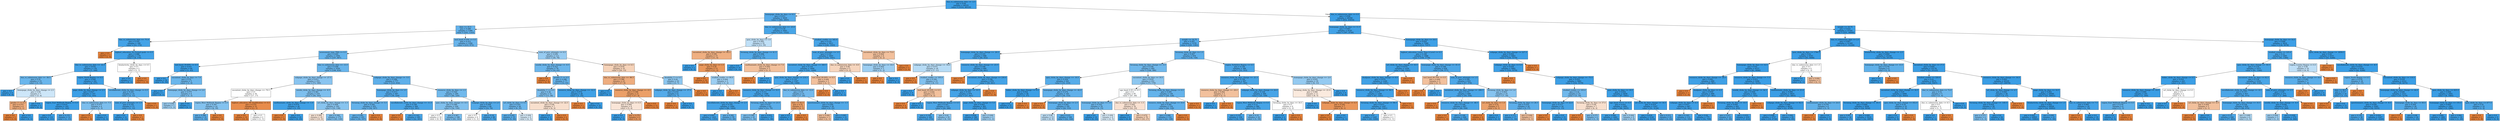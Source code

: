 digraph Tree {
node [shape=box, style="filled", color="black"] ;
0 [label="due_vs_submission_date <= -2.5\ngini = 0.04\nsamples = 49335\nvalue = [1016, 48319]", fillcolor="#399de5fa"] ;
1 [label="homepage_clicks_by_days <= 9.5\ngini = 0.211\nsamples = 3029\nvalue = [364, 2665]", fillcolor="#399de5dc"] ;
0 -> 1 [labeldistance=2.5, labelangle=45, headlabel="True"] ;
2 [label="date <= 35.5\ngini = 0.289\nsamples = 1386\nvalue = [243, 1143]", fillcolor="#399de5c9"] ;
1 -> 2 ;
3 [label="due_vs_submission_date <= -71.0\ngini = 0.105\nsamples = 180\nvalue = [10, 170]", fillcolor="#399de5f0"] ;
2 -> 3 ;
4 [label="gini = 0.0\nsamples = 2\nvalue = [2, 0]", fillcolor="#e58139ff"] ;
3 -> 4 ;
5 [label="highest_education_No Formal quals <= 0.5\ngini = 0.086\nsamples = 178\nvalue = [8, 170]", fillcolor="#399de5f3"] ;
3 -> 5 ;
6 [label="due_vs_submission_date <= -22.5\ngini = 0.076\nsamples = 176\nvalue = [7, 169]", fillcolor="#399de5f4"] ;
5 -> 6 ;
7 [label="due_vs_submission_date <= -36.5\ngini = 0.32\nsamples = 15\nvalue = [3, 12]", fillcolor="#399de5bf"] ;
6 -> 7 ;
8 [label="gini = 0.0\nsamples = 8\nvalue = [0, 8]", fillcolor="#399de5ff"] ;
7 -> 8 ;
9 [label="homepage_clicks_by_days_change <= 2.5\ngini = 0.49\nsamples = 7\nvalue = [3, 4]", fillcolor="#399de540"] ;
7 -> 9 ;
10 [label="gender_F <= 0.5\ngini = 0.375\nsamples = 4\nvalue = [3, 1]", fillcolor="#e58139aa"] ;
9 -> 10 ;
11 [label="gini = 0.0\nsamples = 3\nvalue = [3, 0]", fillcolor="#e58139ff"] ;
10 -> 11 ;
12 [label="gini = 0.0\nsamples = 1\nvalue = [0, 1]", fillcolor="#399de5ff"] ;
10 -> 12 ;
13 [label="gini = 0.0\nsamples = 3\nvalue = [0, 3]", fillcolor="#399de5ff"] ;
9 -> 13 ;
14 [label="region_North Region <= 0.5\ngini = 0.048\nsamples = 161\nvalue = [4, 157]", fillcolor="#399de5f9"] ;
6 -> 14 ;
15 [label="page_clicks_by_days_change <= 2.5\ngini = 0.027\nsamples = 147\nvalue = [2, 145]", fillcolor="#399de5fb"] ;
14 -> 15 ;
16 [label="region_East Midlands Region <= 0.5\ngini = 0.014\nsamples = 143\nvalue = [1, 142]", fillcolor="#399de5fd"] ;
15 -> 16 ;
17 [label="gini = 0.0\nsamples = 131\nvalue = [0, 131]", fillcolor="#399de5ff"] ;
16 -> 17 ;
18 [label="gini = 0.153\nsamples = 12\nvalue = [1, 11]", fillcolor="#399de5e8"] ;
16 -> 18 ;
19 [label="due_vs_submission_date <= -7.5\ngini = 0.375\nsamples = 4\nvalue = [1, 3]", fillcolor="#399de5aa"] ;
15 -> 19 ;
20 [label="gini = 0.0\nsamples = 1\nvalue = [1, 0]", fillcolor="#e58139ff"] ;
19 -> 20 ;
21 [label="gini = 0.0\nsamples = 3\nvalue = [0, 3]", fillcolor="#399de5ff"] ;
19 -> 21 ;
22 [label="oucollaborate_clicks_by_days_change <= 0.5\ngini = 0.245\nsamples = 14\nvalue = [2, 12]", fillcolor="#399de5d4"] ;
14 -> 22 ;
23 [label="num_of_prev_attempts <= 1.5\ngini = 0.142\nsamples = 13\nvalue = [1, 12]", fillcolor="#399de5ea"] ;
22 -> 23 ;
24 [label="gini = 0.0\nsamples = 12\nvalue = [0, 12]", fillcolor="#399de5ff"] ;
23 -> 24 ;
25 [label="gini = 0.0\nsamples = 1\nvalue = [1, 0]", fillcolor="#e58139ff"] ;
23 -> 25 ;
26 [label="gini = 0.0\nsamples = 1\nvalue = [1, 0]", fillcolor="#e58139ff"] ;
22 -> 26 ;
27 [label="htmlactivity_clicks_by_days <= 0.5\ngini = 0.5\nsamples = 2\nvalue = [1, 1]", fillcolor="#e5813900"] ;
5 -> 27 ;
28 [label="gini = 0.0\nsamples = 1\nvalue = [0, 1]", fillcolor="#399de5ff"] ;
27 -> 28 ;
29 [label="gini = 0.0\nsamples = 1\nvalue = [1, 0]", fillcolor="#e58139ff"] ;
27 -> 29 ;
30 [label="imd_band_0-10% <= 0.5\ngini = 0.312\nsamples = 1206\nvalue = [233, 973]", fillcolor="#399de5c2"] ;
2 -> 30 ;
31 [label="assessment_type_TMA <= 0.5\ngini = 0.295\nsamples = 1094\nvalue = [197, 897]", fillcolor="#399de5c7"] ;
30 -> 31 ;
32 [label="imd_band_50-60% <= 0.5\ngini = 0.031\nsamples = 64\nvalue = [1, 63]", fillcolor="#399de5fb"] ;
31 -> 32 ;
33 [label="gini = 0.0\nsamples = 59\nvalue = [0, 59]", fillcolor="#399de5ff"] ;
32 -> 33 ;
34 [label="oucontent_clicks_by_days <= 7.0\ngini = 0.32\nsamples = 5\nvalue = [1, 4]", fillcolor="#399de5bf"] ;
32 -> 34 ;
35 [label="gini = 0.0\nsamples = 1\nvalue = [0, 1]", fillcolor="#399de5ff"] ;
34 -> 35 ;
36 [label="homepage_clicks_by_days_change <= 2.0\ngini = 0.375\nsamples = 4\nvalue = [1, 3]", fillcolor="#399de5aa"] ;
34 -> 36 ;
37 [label="gini = 0.444\nsamples = 3\nvalue = [1, 2]", fillcolor="#399de57f"] ;
36 -> 37 ;
38 [label="gini = 0.0\nsamples = 1\nvalue = [0, 1]", fillcolor="#399de5ff"] ;
36 -> 38 ;
39 [label="due_vs_submission_date <= -13.5\ngini = 0.308\nsamples = 1030\nvalue = [196, 834]", fillcolor="#399de5c3"] ;
31 -> 39 ;
40 [label="subpage_clicks_by_days_change <= -27.5\ngini = 0.411\nsamples = 253\nvalue = [73, 180]", fillcolor="#399de598"] ;
39 -> 40 ;
41 [label="oucontent_clicks_by_days_change <= -79.5\ngini = 0.5\nsamples = 34\nvalue = [17, 17]", fillcolor="#e5813900"] ;
40 -> 41 ;
42 [label="region_West Midlands Region <= 0.5\ngini = 0.397\nsamples = 22\nvalue = [6, 16]", fillcolor="#399de59f"] ;
41 -> 42 ;
43 [label="gini = 0.266\nsamples = 19\nvalue = [3, 16]", fillcolor="#399de5cf"] ;
42 -> 43 ;
44 [label="gini = 0.0\nsamples = 3\nvalue = [3, 0]", fillcolor="#e58139ff"] ;
42 -> 44 ;
45 [label="highest_education_HE Qualification <= 0.5\ngini = 0.153\nsamples = 12\nvalue = [11, 1]", fillcolor="#e58139e8"] ;
41 -> 45 ;
46 [label="gini = 0.0\nsamples = 10\nvalue = [10, 0]", fillcolor="#e58139ff"] ;
45 -> 46 ;
47 [label="gini = 0.5\nsamples = 2\nvalue = [1, 1]", fillcolor="#e5813900"] ;
45 -> 47 ;
48 [label="ouwiki_clicks_by_days_change <= -0.5\ngini = 0.381\nsamples = 219\nvalue = [56, 163]", fillcolor="#399de5a7"] ;
40 -> 48 ;
49 [label="ouelluminate_clicks_by_days_change <= -1.0\ngini = 0.074\nsamples = 26\nvalue = [1, 25]", fillcolor="#399de5f5"] ;
48 -> 49 ;
50 [label="gini = 0.0\nsamples = 1\nvalue = [1, 0]", fillcolor="#e58139ff"] ;
49 -> 50 ;
51 [label="gini = 0.0\nsamples = 25\nvalue = [0, 25]", fillcolor="#399de5ff"] ;
49 -> 51 ;
52 [label="url_clicks_by_days_change <= -1.5\ngini = 0.408\nsamples = 193\nvalue = [55, 138]", fillcolor="#399de599"] ;
48 -> 52 ;
53 [label="gini = 0.494\nsamples = 18\nvalue = [10, 8]", fillcolor="#e5813933"] ;
52 -> 53 ;
54 [label="gini = 0.382\nsamples = 175\nvalue = [45, 130]", fillcolor="#399de5a7"] ;
52 -> 54 ;
55 [label="subpage_clicks_by_days_change <= -5.5\ngini = 0.266\nsamples = 777\nvalue = [123, 654]", fillcolor="#399de5cf"] ;
39 -> 55 ;
56 [label="homepage_clicks_by_days <= 3.5\ngini = 0.213\nsamples = 487\nvalue = [59, 428]", fillcolor="#399de5dc"] ;
55 -> 56 ;
57 [label="forumng_clicks_by_days_change <= 5.5\ngini = 0.292\nsamples = 203\nvalue = [36, 167]", fillcolor="#399de5c8"] ;
56 -> 57 ;
58 [label="gini = 0.281\nsamples = 201\nvalue = [34, 167]", fillcolor="#399de5cb"] ;
57 -> 58 ;
59 [label="gini = 0.0\nsamples = 2\nvalue = [2, 0]", fillcolor="#e58139ff"] ;
57 -> 59 ;
60 [label="oucollaborate_clicks_by_days_change <= -11.5\ngini = 0.149\nsamples = 284\nvalue = [23, 261]", fillcolor="#399de5e9"] ;
56 -> 60 ;
61 [label="gini = 0.0\nsamples = 1\nvalue = [1, 0]", fillcolor="#e58139ff"] ;
60 -> 61 ;
62 [label="gini = 0.143\nsamples = 283\nvalue = [22, 261]", fillcolor="#399de5ea"] ;
60 -> 62 ;
63 [label="resource_clicks_by_days <= 1.5\ngini = 0.344\nsamples = 290\nvalue = [64, 226]", fillcolor="#399de5b7"] ;
55 -> 63 ;
64 [label="quiz_clicks_by_days_change <= -0.5\ngini = 0.389\nsamples = 204\nvalue = [54, 150]", fillcolor="#399de5a3"] ;
63 -> 64 ;
65 [label="gini = 0.5\nsamples = 18\nvalue = [9, 9]", fillcolor="#e5813900"] ;
64 -> 65 ;
66 [label="gini = 0.367\nsamples = 186\nvalue = [45, 141]", fillcolor="#399de5ae"] ;
64 -> 66 ;
67 [label="subpage_clicks_by_days <= 2.5\ngini = 0.206\nsamples = 86\nvalue = [10, 76]", fillcolor="#399de5dd"] ;
63 -> 67 ;
68 [label="gini = 0.5\nsamples = 6\nvalue = [3, 3]", fillcolor="#e5813900"] ;
67 -> 68 ;
69 [label="gini = 0.16\nsamples = 80\nvalue = [7, 73]", fillcolor="#399de5e7"] ;
67 -> 69 ;
70 [label="num_of_prev_attempts <= 0.5\ngini = 0.436\nsamples = 112\nvalue = [36, 76]", fillcolor="#399de586"] ;
30 -> 70 ;
71 [label="ouwiki_clicks_by_days_change <= -6.5\ngini = 0.323\nsamples = 79\nvalue = [16, 63]", fillcolor="#399de5be"] ;
70 -> 71 ;
72 [label="gini = 0.0\nsamples = 2\nvalue = [2, 0]", fillcolor="#e58139ff"] ;
71 -> 72 ;
73 [label="gender_F <= 0.5\ngini = 0.298\nsamples = 77\nvalue = [14, 63]", fillcolor="#399de5c6"] ;
71 -> 73 ;
74 [label="disability_Y <= 0.5\ngini = 0.38\nsamples = 51\nvalue = [13, 38]", fillcolor="#399de5a8"] ;
73 -> 74 ;
75 [label="url_clicks_by_days <= 0.5\ngini = 0.325\nsamples = 44\nvalue = [9, 35]", fillcolor="#399de5bd"] ;
74 -> 75 ;
76 [label="gini = 0.245\nsamples = 35\nvalue = [5, 30]", fillcolor="#399de5d4"] ;
75 -> 76 ;
77 [label="gini = 0.494\nsamples = 9\nvalue = [4, 5]", fillcolor="#399de533"] ;
75 -> 77 ;
78 [label="oucontent_clicks_by_days_change <= -22.5\ngini = 0.49\nsamples = 7\nvalue = [4, 3]", fillcolor="#e5813940"] ;
74 -> 78 ;
79 [label="gini = 0.0\nsamples = 3\nvalue = [0, 3]", fillcolor="#399de5ff"] ;
78 -> 79 ;
80 [label="gini = 0.0\nsamples = 4\nvalue = [4, 0]", fillcolor="#e58139ff"] ;
78 -> 80 ;
81 [label="resource_clicks_by_days_change <= -12.5\ngini = 0.074\nsamples = 26\nvalue = [1, 25]", fillcolor="#399de5f5"] ;
73 -> 81 ;
82 [label="gini = 0.0\nsamples = 1\nvalue = [1, 0]", fillcolor="#e58139ff"] ;
81 -> 82 ;
83 [label="gini = 0.0\nsamples = 25\nvalue = [0, 25]", fillcolor="#399de5ff"] ;
81 -> 83 ;
84 [label="homepage_clicks_by_days <= 6.5\ngini = 0.478\nsamples = 33\nvalue = [20, 13]", fillcolor="#e5813959"] ;
70 -> 84 ;
85 [label="due_vs_submission_date <= -86.5\ngini = 0.386\nsamples = 23\nvalue = [17, 6]", fillcolor="#e58139a5"] ;
84 -> 85 ;
86 [label="gini = 0.0\nsamples = 2\nvalue = [0, 2]", fillcolor="#399de5ff"] ;
85 -> 86 ;
87 [label="resource_clicks_by_days_change <= -0.5\ngini = 0.308\nsamples = 21\nvalue = [17, 4]", fillcolor="#e58139c3"] ;
85 -> 87 ;
88 [label="homepage_clicks_by_days <= 0.5\ngini = 0.494\nsamples = 9\nvalue = [5, 4]", fillcolor="#e5813933"] ;
87 -> 88 ;
89 [label="gini = 0.0\nsamples = 3\nvalue = [0, 3]", fillcolor="#399de5ff"] ;
88 -> 89 ;
90 [label="gini = 0.278\nsamples = 6\nvalue = [5, 1]", fillcolor="#e58139cc"] ;
88 -> 90 ;
91 [label="gini = 0.0\nsamples = 12\nvalue = [12, 0]", fillcolor="#e58139ff"] ;
87 -> 91 ;
92 [label="disability_Y <= 0.5\ngini = 0.42\nsamples = 10\nvalue = [3, 7]", fillcolor="#399de592"] ;
84 -> 92 ;
93 [label="subpage_clicks_by_days_change <= -37.0\ngini = 0.219\nsamples = 8\nvalue = [1, 7]", fillcolor="#399de5db"] ;
92 -> 93 ;
94 [label="gini = 0.0\nsamples = 1\nvalue = [1, 0]", fillcolor="#e58139ff"] ;
93 -> 94 ;
95 [label="gini = 0.0\nsamples = 7\nvalue = [0, 7]", fillcolor="#399de5ff"] ;
93 -> 95 ;
96 [label="gini = 0.0\nsamples = 2\nvalue = [2, 0]", fillcolor="#e58139ff"] ;
92 -> 96 ;
97 [label="due_vs_submission_date <= -23.0\ngini = 0.136\nsamples = 1643\nvalue = [121, 1522]", fillcolor="#399de5eb"] ;
1 -> 97 ;
98 [label="quiz_clicks_by_days <= 1.0\ngini = 0.482\nsamples = 32\nvalue = [13, 19]", fillcolor="#399de551"] ;
97 -> 98 ;
99 [label="oucontent_clicks_by_days_change <= -62.5\ngini = 0.391\nsamples = 15\nvalue = [11, 4]", fillcolor="#e58139a2"] ;
98 -> 99 ;
100 [label="gini = 0.0\nsamples = 2\nvalue = [0, 2]", fillcolor="#399de5ff"] ;
99 -> 100 ;
101 [label="page_clicks_by_days <= 1.5\ngini = 0.26\nsamples = 13\nvalue = [11, 2]", fillcolor="#e58139d1"] ;
99 -> 101 ;
102 [label="gini = 0.0\nsamples = 10\nvalue = [10, 0]", fillcolor="#e58139ff"] ;
101 -> 102 ;
103 [label="studied_credits <= 90.0\ngini = 0.444\nsamples = 3\nvalue = [1, 2]", fillcolor="#399de57f"] ;
101 -> 103 ;
104 [label="gini = 0.0\nsamples = 2\nvalue = [0, 2]", fillcolor="#399de5ff"] ;
103 -> 104 ;
105 [label="gini = 0.0\nsamples = 1\nvalue = [1, 0]", fillcolor="#e58139ff"] ;
103 -> 105 ;
106 [label="forumng_clicks_by_days_change <= 41.5\ngini = 0.208\nsamples = 17\nvalue = [2, 15]", fillcolor="#399de5dd"] ;
98 -> 106 ;
107 [label="gini = 0.0\nsamples = 14\nvalue = [0, 14]", fillcolor="#399de5ff"] ;
106 -> 107 ;
108 [label="ouelluminate_clicks_by_days_change <= 7.0\ngini = 0.444\nsamples = 3\nvalue = [2, 1]", fillcolor="#e581397f"] ;
106 -> 108 ;
109 [label="gini = 0.0\nsamples = 2\nvalue = [2, 0]", fillcolor="#e58139ff"] ;
108 -> 109 ;
110 [label="gini = 0.0\nsamples = 1\nvalue = [0, 1]", fillcolor="#399de5ff"] ;
108 -> 110 ;
111 [label="studied_credits <= 345.0\ngini = 0.125\nsamples = 1611\nvalue = [108, 1503]", fillcolor="#399de5ed"] ;
97 -> 111 ;
112 [label="num_of_prev_attempts <= 3.5\ngini = 0.121\nsamples = 1605\nvalue = [104, 1501]", fillcolor="#399de5ed"] ;
111 -> 112 ;
113 [label="oucontent_clicks_by_days_change <= 349.5\ngini = 0.118\nsamples = 1600\nvalue = [101, 1499]", fillcolor="#399de5ee"] ;
112 -> 113 ;
114 [label="quiz_clicks_by_days_change <= 214.5\ngini = 0.116\nsamples = 1597\nvalue = [99, 1498]", fillcolor="#399de5ee"] ;
113 -> 114 ;
115 [label="resource_clicks_by_days_change <= 10.5\ngini = 0.111\nsamples = 1566\nvalue = [92, 1474]", fillcolor="#399de5ef"] ;
114 -> 115 ;
116 [label="oucollaborate_clicks_by_days_change <= 2.5\ngini = 0.102\nsamples = 1484\nvalue = [80, 1404]", fillcolor="#399de5f0"] ;
115 -> 116 ;
117 [label="gini = 0.093\nsamples = 1425\nvalue = [70, 1355]", fillcolor="#399de5f2"] ;
116 -> 117 ;
118 [label="gini = 0.282\nsamples = 59\nvalue = [10, 49]", fillcolor="#399de5cb"] ;
116 -> 118 ;
119 [label="forumng_clicks_by_days <= 23.5\ngini = 0.25\nsamples = 82\nvalue = [12, 70]", fillcolor="#399de5d3"] ;
115 -> 119 ;
120 [label="gini = 0.369\nsamples = 45\nvalue = [11, 34]", fillcolor="#399de5ac"] ;
119 -> 120 ;
121 [label="gini = 0.053\nsamples = 37\nvalue = [1, 36]", fillcolor="#399de5f8"] ;
119 -> 121 ;
122 [label="due_vs_submission_date <= -12.0\ngini = 0.35\nsamples = 31\nvalue = [7, 24]", fillcolor="#399de5b5"] ;
114 -> 122 ;
123 [label="date <= 92.5\ngini = 0.32\nsamples = 5\nvalue = [4, 1]", fillcolor="#e58139bf"] ;
122 -> 123 ;
124 [label="gini = 0.0\nsamples = 1\nvalue = [0, 1]", fillcolor="#399de5ff"] ;
123 -> 124 ;
125 [label="gini = 0.0\nsamples = 4\nvalue = [4, 0]", fillcolor="#e58139ff"] ;
123 -> 125 ;
126 [label="questionnaire_clicks_by_days_change <= -1.5\ngini = 0.204\nsamples = 26\nvalue = [3, 23]", fillcolor="#399de5de"] ;
122 -> 126 ;
127 [label="gini = 0.444\nsamples = 3\nvalue = [2, 1]", fillcolor="#e581397f"] ;
126 -> 127 ;
128 [label="gini = 0.083\nsamples = 23\nvalue = [1, 22]", fillcolor="#399de5f3"] ;
126 -> 128 ;
129 [label="imd_band_80-90% <= 0.5\ngini = 0.444\nsamples = 3\nvalue = [2, 1]", fillcolor="#e581397f"] ;
113 -> 129 ;
130 [label="gini = 0.0\nsamples = 2\nvalue = [2, 0]", fillcolor="#e58139ff"] ;
129 -> 130 ;
131 [label="gini = 0.0\nsamples = 1\nvalue = [0, 1]", fillcolor="#399de5ff"] ;
129 -> 131 ;
132 [label="due_vs_submission_date <= -6.0\ngini = 0.48\nsamples = 5\nvalue = [3, 2]", fillcolor="#e5813955"] ;
112 -> 132 ;
133 [label="gini = 0.0\nsamples = 2\nvalue = [0, 2]", fillcolor="#399de5ff"] ;
132 -> 133 ;
134 [label="gini = 0.0\nsamples = 3\nvalue = [3, 0]", fillcolor="#e58139ff"] ;
132 -> 134 ;
135 [label="oucontent_clicks_by_days <= 73.0\ngini = 0.444\nsamples = 6\nvalue = [4, 2]", fillcolor="#e581397f"] ;
111 -> 135 ;
136 [label="homepage_clicks_by_days <= 18.0\ngini = 0.444\nsamples = 3\nvalue = [1, 2]", fillcolor="#399de57f"] ;
135 -> 136 ;
137 [label="gini = 0.0\nsamples = 1\nvalue = [1, 0]", fillcolor="#e58139ff"] ;
136 -> 137 ;
138 [label="gini = 0.0\nsamples = 2\nvalue = [0, 2]", fillcolor="#399de5ff"] ;
136 -> 138 ;
139 [label="gini = 0.0\nsamples = 3\nvalue = [3, 0]", fillcolor="#e58139ff"] ;
135 -> 139 ;
140 [label="due_vs_submission_date <= 0.5\ngini = 0.028\nsamples = 46306\nvalue = [652, 45654]", fillcolor="#399de5fb"] ;
0 -> 140 [labeldistance=2.5, labelangle=-45, headlabel="False"] ;
141 [label="homepage_clicks_by_days <= 11.5\ngini = 0.083\nsamples = 9145\nvalue = [397, 8748]", fillcolor="#399de5f3"] ;
140 -> 141 ;
142 [label="weight <= 18.75\ngini = 0.207\nsamples = 1576\nvalue = [185, 1391]", fillcolor="#399de5dd"] ;
141 -> 142 ;
143 [label="homepage_clicks_by_days_change <= -29.5\ngini = 0.123\nsamples = 698\nvalue = [46, 652]", fillcolor="#399de5ed"] ;
142 -> 143 ;
144 [label="subpage_clicks_by_days_change <= -54.0\ngini = 0.475\nsamples = 18\nvalue = [7, 11]", fillcolor="#399de55d"] ;
143 -> 144 ;
145 [label="gini = 0.0\nsamples = 3\nvalue = [3, 0]", fillcolor="#e58139ff"] ;
144 -> 145 ;
146 [label="studied_credits <= 105.0\ngini = 0.391\nsamples = 15\nvalue = [4, 11]", fillcolor="#399de5a2"] ;
144 -> 146 ;
147 [label="gini = 0.0\nsamples = 9\nvalue = [0, 9]", fillcolor="#399de5ff"] ;
146 -> 147 ;
148 [label="imd_band_40-50% <= 0.5\ngini = 0.444\nsamples = 6\nvalue = [4, 2]", fillcolor="#e581397f"] ;
146 -> 148 ;
149 [label="gini = 0.0\nsamples = 4\nvalue = [4, 0]", fillcolor="#e58139ff"] ;
148 -> 149 ;
150 [label="gini = 0.0\nsamples = 2\nvalue = [0, 2]", fillcolor="#399de5ff"] ;
148 -> 150 ;
151 [label="resource_clicks_by_days_change <= -23.5\ngini = 0.108\nsamples = 680\nvalue = [39, 641]", fillcolor="#399de5ef"] ;
143 -> 151 ;
152 [label="gini = 0.0\nsamples = 1\nvalue = [1, 0]", fillcolor="#e58139ff"] ;
151 -> 152 ;
153 [label="oucontent_clicks_by_days_change <= 230.0\ngini = 0.106\nsamples = 679\nvalue = [38, 641]", fillcolor="#399de5f0"] ;
151 -> 153 ;
154 [label="subpage_clicks_by_days <= 10.5\ngini = 0.103\nsamples = 678\nvalue = [37, 641]", fillcolor="#399de5f0"] ;
153 -> 154 ;
155 [label="region_West Midlands Region <= 0.5\ngini = 0.167\nsamples = 315\nvalue = [29, 286]", fillcolor="#399de5e5"] ;
154 -> 155 ;
156 [label="gini = 0.144\nsamples = 295\nvalue = [23, 272]", fillcolor="#399de5e9"] ;
155 -> 156 ;
157 [label="gini = 0.42\nsamples = 20\nvalue = [6, 14]", fillcolor="#399de592"] ;
155 -> 157 ;
158 [label="page_clicks_by_days_change <= 5.5\ngini = 0.043\nsamples = 363\nvalue = [8, 355]", fillcolor="#399de5f9"] ;
154 -> 158 ;
159 [label="gini = 0.038\nsamples = 360\nvalue = [7, 353]", fillcolor="#399de5fa"] ;
158 -> 159 ;
160 [label="gini = 0.444\nsamples = 3\nvalue = [1, 2]", fillcolor="#399de57f"] ;
158 -> 160 ;
161 [label="gini = 0.0\nsamples = 1\nvalue = [1, 0]", fillcolor="#e58139ff"] ;
153 -> 161 ;
162 [label="forumng_clicks_by_days <= 1.5\ngini = 0.267\nsamples = 878\nvalue = [139, 739]", fillcolor="#399de5cf"] ;
142 -> 162 ;
163 [label="forumng_clicks_by_days_change <= -5.5\ngini = 0.338\nsamples = 492\nvalue = [106, 386]", fillcolor="#399de5b9"] ;
162 -> 163 ;
164 [label="quiz_clicks_by_days_change <= -10.5\ngini = 0.224\nsamples = 241\nvalue = [31, 210]", fillcolor="#399de5d9"] ;
163 -> 164 ;
165 [label="folder_clicks_by_days_change <= 0.5\ngini = 0.034\nsamples = 58\nvalue = [1, 57]", fillcolor="#399de5fb"] ;
164 -> 165 ;
166 [label="gini = 0.0\nsamples = 57\nvalue = [0, 57]", fillcolor="#399de5ff"] ;
165 -> 166 ;
167 [label="gini = 0.0\nsamples = 1\nvalue = [1, 0]", fillcolor="#e58139ff"] ;
165 -> 167 ;
168 [label="homepage_clicks_by_days_change <= -42.0\ngini = 0.274\nsamples = 183\nvalue = [30, 153]", fillcolor="#399de5cd"] ;
164 -> 168 ;
169 [label="gini = 0.0\nsamples = 2\nvalue = [2, 0]", fillcolor="#e58139ff"] ;
168 -> 169 ;
170 [label="homepage_clicks_by_days <= 2.5\ngini = 0.262\nsamples = 181\nvalue = [28, 153]", fillcolor="#399de5d0"] ;
168 -> 170 ;
171 [label="gini = 0.48\nsamples = 15\nvalue = [6, 9]", fillcolor="#399de555"] ;
170 -> 171 ;
172 [label="gini = 0.23\nsamples = 166\nvalue = [22, 144]", fillcolor="#399de5d8"] ;
170 -> 172 ;
173 [label="oucontent_clicks_by_days <= 19.5\ngini = 0.419\nsamples = 251\nvalue = [75, 176]", fillcolor="#399de592"] ;
163 -> 173 ;
174 [label="age_band_0-35 <= 0.5\ngini = 0.5\nsamples = 95\nvalue = [47, 48]", fillcolor="#399de505"] ;
173 -> 174 ;
175 [label="homepage_clicks_by_days <= 5.5\ngini = 0.332\nsamples = 19\nvalue = [4, 15]", fillcolor="#399de5bb"] ;
174 -> 175 ;
176 [label="gini = 0.0\nsamples = 10\nvalue = [0, 10]", fillcolor="#399de5ff"] ;
175 -> 176 ;
177 [label="gini = 0.494\nsamples = 9\nvalue = [4, 5]", fillcolor="#399de533"] ;
175 -> 177 ;
178 [label="due_vs_submission_date <= -1.5\ngini = 0.491\nsamples = 76\nvalue = [43, 33]", fillcolor="#e581393b"] ;
174 -> 178 ;
179 [label="gini = 0.0\nsamples = 6\nvalue = [0, 6]", fillcolor="#399de5ff"] ;
178 -> 179 ;
180 [label="gini = 0.474\nsamples = 70\nvalue = [43, 27]", fillcolor="#e581395f"] ;
178 -> 180 ;
181 [label="forumng_clicks_by_days_change <= 0.5\ngini = 0.295\nsamples = 156\nvalue = [28, 128]", fillcolor="#399de5c7"] ;
173 -> 181 ;
182 [label="resource_clicks_by_days_change <= 10.0\ngini = 0.281\nsamples = 154\nvalue = [26, 128]", fillcolor="#399de5cb"] ;
181 -> 182 ;
183 [label="gini = 0.266\nsamples = 152\nvalue = [24, 128]", fillcolor="#399de5cf"] ;
182 -> 183 ;
184 [label="gini = 0.0\nsamples = 2\nvalue = [2, 0]", fillcolor="#e58139ff"] ;
182 -> 184 ;
185 [label="gini = 0.0\nsamples = 2\nvalue = [2, 0]", fillcolor="#e58139ff"] ;
181 -> 185 ;
186 [label="region_Yorkshire Region <= 0.5\ngini = 0.156\nsamples = 386\nvalue = [33, 353]", fillcolor="#399de5e7"] ;
162 -> 186 ;
187 [label="resource_clicks_by_days_change <= -21.5\ngini = 0.136\nsamples = 367\nvalue = [27, 340]", fillcolor="#399de5eb"] ;
186 -> 187 ;
188 [label="resource_clicks_by_days_change <= -28.0\ngini = 0.444\nsamples = 3\nvalue = [2, 1]", fillcolor="#e581397f"] ;
187 -> 188 ;
189 [label="gini = 0.0\nsamples = 1\nvalue = [0, 1]", fillcolor="#399de5ff"] ;
188 -> 189 ;
190 [label="gini = 0.0\nsamples = 2\nvalue = [2, 0]", fillcolor="#e58139ff"] ;
188 -> 190 ;
191 [label="subpage_clicks_by_days_change <= 24.0\ngini = 0.128\nsamples = 364\nvalue = [25, 339]", fillcolor="#399de5ec"] ;
187 -> 191 ;
192 [label="region_West Midlands Region <= 0.5\ngini = 0.12\nsamples = 360\nvalue = [23, 337]", fillcolor="#399de5ee"] ;
191 -> 192 ;
193 [label="gini = 0.101\nsamples = 336\nvalue = [18, 318]", fillcolor="#399de5f1"] ;
192 -> 193 ;
194 [label="gini = 0.33\nsamples = 24\nvalue = [5, 19]", fillcolor="#399de5bc"] ;
192 -> 194 ;
195 [label="forumng_clicks_by_days <= 18.5\ngini = 0.5\nsamples = 4\nvalue = [2, 2]", fillcolor="#e5813900"] ;
191 -> 195 ;
196 [label="gini = 0.0\nsamples = 2\nvalue = [0, 2]", fillcolor="#399de5ff"] ;
195 -> 196 ;
197 [label="gini = 0.0\nsamples = 2\nvalue = [2, 0]", fillcolor="#e58139ff"] ;
195 -> 197 ;
198 [label="homepage_clicks_by_days_change <= -2.0\ngini = 0.432\nsamples = 19\nvalue = [6, 13]", fillcolor="#399de589"] ;
186 -> 198 ;
199 [label="forumng_clicks_by_days_change <= -21.0\ngini = 0.496\nsamples = 11\nvalue = [6, 5]", fillcolor="#e581392a"] ;
198 -> 199 ;
200 [label="gini = 0.0\nsamples = 4\nvalue = [0, 4]", fillcolor="#399de5ff"] ;
199 -> 200 ;
201 [label="subpage_clicks_by_days_change <= 4.5\ngini = 0.245\nsamples = 7\nvalue = [6, 1]", fillcolor="#e58139d4"] ;
199 -> 201 ;
202 [label="gini = 0.0\nsamples = 6\nvalue = [6, 0]", fillcolor="#e58139ff"] ;
201 -> 202 ;
203 [label="gini = 0.0\nsamples = 1\nvalue = [0, 1]", fillcolor="#399de5ff"] ;
201 -> 203 ;
204 [label="gini = 0.0\nsamples = 8\nvalue = [0, 8]", fillcolor="#399de5ff"] ;
198 -> 204 ;
205 [label="homepage_clicks_by_days <= 19.5\ngini = 0.054\nsamples = 7569\nvalue = [212, 7357]", fillcolor="#399de5f8"] ;
141 -> 205 ;
206 [label="highest_education_Lower Than A Level <= 0.5\ngini = 0.108\nsamples = 1886\nvalue = [108, 1778]", fillcolor="#399de5f0"] ;
205 -> 206 ;
207 [label="url_clicks_by_days_change <= 16.5\ngini = 0.075\nsamples = 1250\nvalue = [49, 1201]", fillcolor="#399de5f5"] ;
206 -> 207 ;
208 [label="dualpane_clicks_by_days_change <= 6.0\ngini = 0.074\nsamples = 1249\nvalue = [48, 1201]", fillcolor="#399de5f5"] ;
207 -> 208 ;
209 [label="resource_clicks_by_days_change <= 36.5\ngini = 0.072\nsamples = 1248\nvalue = [47, 1201]", fillcolor="#399de5f5"] ;
208 -> 209 ;
210 [label="forumng_clicks_by_days_change <= 96.5\ngini = 0.071\nsamples = 1247\nvalue = [46, 1201]", fillcolor="#399de5f5"] ;
209 -> 210 ;
211 [label="gini = 0.07\nsamples = 1245\nvalue = [45, 1200]", fillcolor="#399de5f5"] ;
210 -> 211 ;
212 [label="gini = 0.5\nsamples = 2\nvalue = [1, 1]", fillcolor="#e5813900"] ;
210 -> 212 ;
213 [label="gini = 0.0\nsamples = 1\nvalue = [1, 0]", fillcolor="#e58139ff"] ;
209 -> 213 ;
214 [label="gini = 0.0\nsamples = 1\nvalue = [1, 0]", fillcolor="#e58139ff"] ;
208 -> 214 ;
215 [label="gini = 0.0\nsamples = 1\nvalue = [1, 0]", fillcolor="#e58139ff"] ;
207 -> 215 ;
216 [label="homepage_clicks_by_days_change <= -61.0\ngini = 0.168\nsamples = 636\nvalue = [59, 577]", fillcolor="#399de5e5"] ;
206 -> 216 ;
217 [label="imd_band_60-70% <= 0.5\ngini = 0.444\nsamples = 3\nvalue = [2, 1]", fillcolor="#e581397f"] ;
216 -> 217 ;
218 [label="gini = 0.0\nsamples = 2\nvalue = [2, 0]", fillcolor="#e58139ff"] ;
217 -> 218 ;
219 [label="gini = 0.0\nsamples = 1\nvalue = [0, 1]", fillcolor="#399de5ff"] ;
217 -> 219 ;
220 [label="num_of_prev_attempts <= 1.5\ngini = 0.164\nsamples = 633\nvalue = [57, 576]", fillcolor="#399de5e6"] ;
216 -> 220 ;
221 [label="oucontent_clicks_by_days_change <= -290.5\ngini = 0.151\nsamples = 608\nvalue = [50, 558]", fillcolor="#399de5e8"] ;
220 -> 221 ;
222 [label="gini = 0.0\nsamples = 1\nvalue = [1, 0]", fillcolor="#e58139ff"] ;
221 -> 222 ;
223 [label="resource_clicks_by_days_change <= -48.5\ngini = 0.148\nsamples = 607\nvalue = [49, 558]", fillcolor="#399de5e9"] ;
221 -> 223 ;
224 [label="gini = 0.0\nsamples = 1\nvalue = [1, 0]", fillcolor="#e58139ff"] ;
223 -> 224 ;
225 [label="gini = 0.146\nsamples = 606\nvalue = [48, 558]", fillcolor="#399de5e9"] ;
223 -> 225 ;
226 [label="forumng_clicks_by_days <= 1.0\ngini = 0.403\nsamples = 25\nvalue = [7, 18]", fillcolor="#399de59c"] ;
220 -> 226 ;
227 [label="url_clicks_by_days <= 1.0\ngini = 0.32\nsamples = 5\nvalue = [4, 1]", fillcolor="#e58139bf"] ;
226 -> 227 ;
228 [label="gini = 0.0\nsamples = 4\nvalue = [4, 0]", fillcolor="#e58139ff"] ;
227 -> 228 ;
229 [label="gini = 0.0\nsamples = 1\nvalue = [0, 1]", fillcolor="#399de5ff"] ;
227 -> 229 ;
230 [label="forumng_clicks_by_days <= 26.5\ngini = 0.255\nsamples = 20\nvalue = [3, 17]", fillcolor="#399de5d2"] ;
226 -> 230 ;
231 [label="gini = 0.111\nsamples = 17\nvalue = [1, 16]", fillcolor="#399de5ef"] ;
230 -> 231 ;
232 [label="gini = 0.444\nsamples = 3\nvalue = [2, 1]", fillcolor="#e581397f"] ;
230 -> 232 ;
233 [label="subpage_clicks_by_days_change <= 227.5\ngini = 0.036\nsamples = 5683\nvalue = [104, 5579]", fillcolor="#399de5fa"] ;
205 -> 233 ;
234 [label="subpage_clicks_by_days <= 0.5\ngini = 0.036\nsamples = 5682\nvalue = [103, 5579]", fillcolor="#399de5fa"] ;
233 -> 234 ;
235 [label="gini = 0.0\nsamples = 1\nvalue = [1, 0]", fillcolor="#e58139ff"] ;
234 -> 235 ;
236 [label="subpage_clicks_by_days_change <= -75.5\ngini = 0.035\nsamples = 5681\nvalue = [102, 5579]", fillcolor="#399de5fa"] ;
234 -> 236 ;
237 [label="studied_credits <= 105.0\ngini = 0.34\nsamples = 23\nvalue = [5, 18]", fillcolor="#399de5b8"] ;
236 -> 237 ;
238 [label="homepage_clicks_by_days <= 22.0\ngini = 0.117\nsamples = 16\nvalue = [1, 15]", fillcolor="#399de5ee"] ;
237 -> 238 ;
239 [label="gini = 0.0\nsamples = 1\nvalue = [1, 0]", fillcolor="#e58139ff"] ;
238 -> 239 ;
240 [label="gini = 0.0\nsamples = 15\nvalue = [0, 15]", fillcolor="#399de5ff"] ;
238 -> 240 ;
241 [label="forumng_clicks_by_days <= 37.0\ngini = 0.49\nsamples = 7\nvalue = [4, 3]", fillcolor="#e5813940"] ;
237 -> 241 ;
242 [label="gini = 0.0\nsamples = 3\nvalue = [3, 0]", fillcolor="#e58139ff"] ;
241 -> 242 ;
243 [label="gini = 0.375\nsamples = 4\nvalue = [1, 3]", fillcolor="#399de5aa"] ;
241 -> 243 ;
244 [label="quiz_clicks_by_days <= 19.5\ngini = 0.034\nsamples = 5658\nvalue = [97, 5561]", fillcolor="#399de5fb"] ;
236 -> 244 ;
245 [label="age_band_55<= <= 0.5\ngini = 0.052\nsamples = 2491\nvalue = [66, 2425]", fillcolor="#399de5f8"] ;
244 -> 245 ;
246 [label="gini = 0.049\nsamples = 2482\nvalue = [63, 2419]", fillcolor="#399de5f8"] ;
245 -> 246 ;
247 [label="gini = 0.444\nsamples = 9\nvalue = [3, 6]", fillcolor="#399de57f"] ;
245 -> 247 ;
248 [label="url_clicks_by_days_change <= 16.5\ngini = 0.019\nsamples = 3167\nvalue = [31, 3136]", fillcolor="#399de5fc"] ;
244 -> 248 ;
249 [label="gini = 0.018\nsamples = 3142\nvalue = [28, 3114]", fillcolor="#399de5fd"] ;
248 -> 249 ;
250 [label="gini = 0.211\nsamples = 25\nvalue = [3, 22]", fillcolor="#399de5dc"] ;
248 -> 250 ;
251 [label="gini = 0.0\nsamples = 1\nvalue = [1, 0]", fillcolor="#e58139ff"] ;
233 -> 251 ;
252 [label="weight <= 18.75\ngini = 0.014\nsamples = 37161\nvalue = [255, 36906]", fillcolor="#399de5fd"] ;
140 -> 252 ;
253 [label="due_vs_submission_date <= 2.5\ngini = 0.007\nsamples = 31345\nvalue = [117, 31228]", fillcolor="#399de5fe"] ;
252 -> 253 ;
254 [label="quiz_clicks_by_days <= 1784.5\ngini = 0.02\nsamples = 6161\nvalue = [63, 6098]", fillcolor="#399de5fc"] ;
253 -> 254 ;
255 [label="homepage_clicks_by_days <= 14.5\ngini = 0.02\nsamples = 6157\nvalue = [61, 6096]", fillcolor="#399de5fc"] ;
254 -> 255 ;
256 [label="resource_clicks_by_days_change <= -24.5\ngini = 0.061\nsamples = 889\nvalue = [28, 861]", fillcolor="#399de5f7"] ;
255 -> 256 ;
257 [label="gini = 0.0\nsamples = 1\nvalue = [1, 0]", fillcolor="#e58139ff"] ;
256 -> 257 ;
258 [label="dualpane_clicks_by_days <= 4.5\ngini = 0.059\nsamples = 888\nvalue = [27, 861]", fillcolor="#399de5f7"] ;
256 -> 258 ;
259 [label="subpage_clicks_by_days <= 4.5\ngini = 0.057\nsamples = 887\nvalue = [26, 861]", fillcolor="#399de5f7"] ;
258 -> 259 ;
260 [label="gini = 0.163\nsamples = 112\nvalue = [10, 102]", fillcolor="#399de5e6"] ;
259 -> 260 ;
261 [label="gini = 0.04\nsamples = 775\nvalue = [16, 759]", fillcolor="#399de5fa"] ;
259 -> 261 ;
262 [label="gini = 0.0\nsamples = 1\nvalue = [1, 0]", fillcolor="#e58139ff"] ;
258 -> 262 ;
263 [label="resource_clicks_by_days_change <= -7.5\ngini = 0.012\nsamples = 5268\nvalue = [33, 5235]", fillcolor="#399de5fd"] ;
255 -> 263 ;
264 [label="ouwiki_clicks_by_days_change <= 34.5\ngini = 0.048\nsamples = 443\nvalue = [11, 432]", fillcolor="#399de5f9"] ;
263 -> 264 ;
265 [label="forumng_clicks_by_days <= 10.5\ngini = 0.044\nsamples = 442\nvalue = [10, 432]", fillcolor="#399de5f9"] ;
264 -> 265 ;
266 [label="gini = 0.227\nsamples = 23\nvalue = [3, 20]", fillcolor="#399de5d9"] ;
265 -> 266 ;
267 [label="gini = 0.033\nsamples = 419\nvalue = [7, 412]", fillcolor="#399de5fb"] ;
265 -> 267 ;
268 [label="gini = 0.0\nsamples = 1\nvalue = [1, 0]", fillcolor="#e58139ff"] ;
264 -> 268 ;
269 [label="ouelluminate_clicks_by_days <= 21.0\ngini = 0.009\nsamples = 4825\nvalue = [22, 4803]", fillcolor="#399de5fe"] ;
263 -> 269 ;
270 [label="subpage_clicks_by_days_change <= 92.5\ngini = 0.009\nsamples = 4819\nvalue = [21, 4798]", fillcolor="#399de5fe"] ;
269 -> 270 ;
271 [label="gini = 0.008\nsamples = 4757\nvalue = [19, 4738]", fillcolor="#399de5fe"] ;
270 -> 271 ;
272 [label="gini = 0.062\nsamples = 62\nvalue = [2, 60]", fillcolor="#399de5f6"] ;
270 -> 272 ;
273 [label="ouelluminate_clicks_by_days <= 24.0\ngini = 0.278\nsamples = 6\nvalue = [1, 5]", fillcolor="#399de5cc"] ;
269 -> 273 ;
274 [label="gini = 0.0\nsamples = 1\nvalue = [1, 0]", fillcolor="#e58139ff"] ;
273 -> 274 ;
275 [label="gini = 0.0\nsamples = 5\nvalue = [0, 5]", fillcolor="#399de5ff"] ;
273 -> 275 ;
276 [label="due_vs_submission_date <= 1.5\ngini = 0.5\nsamples = 4\nvalue = [2, 2]", fillcolor="#e5813900"] ;
254 -> 276 ;
277 [label="gini = 0.0\nsamples = 1\nvalue = [0, 1]", fillcolor="#399de5ff"] ;
276 -> 277 ;
278 [label="gini = 0.444\nsamples = 3\nvalue = [2, 1]", fillcolor="#e581397f"] ;
276 -> 278 ;
279 [label="htmlactivity_clicks_by_days_change <= -2.5\ngini = 0.004\nsamples = 25184\nvalue = [54, 25130]", fillcolor="#399de5fe"] ;
253 -> 279 ;
280 [label="homepage_clicks_by_days_change <= -13.5\ngini = 0.278\nsamples = 6\nvalue = [1, 5]", fillcolor="#399de5cc"] ;
279 -> 280 ;
281 [label="gini = 0.0\nsamples = 5\nvalue = [0, 5]", fillcolor="#399de5ff"] ;
280 -> 281 ;
282 [label="gini = 0.0\nsamples = 1\nvalue = [1, 0]", fillcolor="#e58139ff"] ;
280 -> 282 ;
283 [label="oucontent_clicks_by_days <= 17.5\ngini = 0.004\nsamples = 25178\nvalue = [53, 25125]", fillcolor="#399de5fe"] ;
279 -> 283 ;
284 [label="studied_credits <= 320.0\ngini = 0.01\nsamples = 5073\nvalue = [26, 5047]", fillcolor="#399de5fe"] ;
283 -> 284 ;
285 [label="oucontent_clicks_by_days_change <= 16.5\ngini = 0.01\nsamples = 5068\nvalue = [25, 5043]", fillcolor="#399de5fe"] ;
284 -> 285 ;
286 [label="forumng_clicks_by_days_change <= -45.5\ngini = 0.009\nsamples = 5058\nvalue = [24, 5034]", fillcolor="#399de5fe"] ;
285 -> 286 ;
287 [label="gini = 0.097\nsamples = 39\nvalue = [2, 37]", fillcolor="#399de5f1"] ;
286 -> 287 ;
288 [label="gini = 0.009\nsamples = 5019\nvalue = [22, 4997]", fillcolor="#399de5fe"] ;
286 -> 288 ;
289 [label="quiz_clicks_by_days_change <= 452.0\ngini = 0.18\nsamples = 10\nvalue = [1, 9]", fillcolor="#399de5e3"] ;
285 -> 289 ;
290 [label="gini = 0.0\nsamples = 9\nvalue = [0, 9]", fillcolor="#399de5ff"] ;
289 -> 290 ;
291 [label="gini = 0.0\nsamples = 1\nvalue = [1, 0]", fillcolor="#e58139ff"] ;
289 -> 291 ;
292 [label="due_vs_submission_date <= 72.0\ngini = 0.32\nsamples = 5\nvalue = [1, 4]", fillcolor="#399de5bf"] ;
284 -> 292 ;
293 [label="due_vs_submission_date <= 8.5\ngini = 0.5\nsamples = 2\nvalue = [1, 1]", fillcolor="#e5813900"] ;
292 -> 293 ;
294 [label="gini = 0.0\nsamples = 1\nvalue = [0, 1]", fillcolor="#399de5ff"] ;
293 -> 294 ;
295 [label="gini = 0.0\nsamples = 1\nvalue = [1, 0]", fillcolor="#e58139ff"] ;
293 -> 295 ;
296 [label="gini = 0.0\nsamples = 3\nvalue = [0, 3]", fillcolor="#399de5ff"] ;
292 -> 296 ;
297 [label="resource_clicks_by_days_change <= -14.5\ngini = 0.003\nsamples = 20105\nvalue = [27, 20078]", fillcolor="#399de5ff"] ;
283 -> 297 ;
298 [label="url_clicks_by_days_change <= 4.5\ngini = 0.065\nsamples = 59\nvalue = [2, 57]", fillcolor="#399de5f6"] ;
297 -> 298 ;
299 [label="forumng_clicks_by_days_change <= -145.5\ngini = 0.034\nsamples = 58\nvalue = [1, 57]", fillcolor="#399de5fb"] ;
298 -> 299 ;
300 [label="gini = 0.375\nsamples = 4\nvalue = [1, 3]", fillcolor="#399de5aa"] ;
299 -> 300 ;
301 [label="gini = 0.0\nsamples = 54\nvalue = [0, 54]", fillcolor="#399de5ff"] ;
299 -> 301 ;
302 [label="gini = 0.0\nsamples = 1\nvalue = [1, 0]", fillcolor="#e58139ff"] ;
298 -> 302 ;
303 [label="page_clicks_by_days <= 14.5\ngini = 0.002\nsamples = 20046\nvalue = [25, 20021]", fillcolor="#399de5ff"] ;
297 -> 303 ;
304 [label="htmlactivity_clicks_by_days_change <= 1.5\ngini = 0.002\nsamples = 20026\nvalue = [24, 20002]", fillcolor="#399de5ff"] ;
303 -> 304 ;
305 [label="gini = 0.002\nsamples = 20005\nvalue = [23, 19982]", fillcolor="#399de5ff"] ;
304 -> 305 ;
306 [label="gini = 0.091\nsamples = 21\nvalue = [1, 20]", fillcolor="#399de5f2"] ;
304 -> 306 ;
307 [label="due_vs_submission_date <= 7.5\ngini = 0.095\nsamples = 20\nvalue = [1, 19]", fillcolor="#399de5f2"] ;
303 -> 307 ;
308 [label="gini = 0.0\nsamples = 1\nvalue = [1, 0]", fillcolor="#e58139ff"] ;
307 -> 308 ;
309 [label="gini = 0.0\nsamples = 19\nvalue = [0, 19]", fillcolor="#399de5ff"] ;
307 -> 309 ;
310 [label="homepage_clicks_by_days <= 14.5\ngini = 0.046\nsamples = 5816\nvalue = [138, 5678]", fillcolor="#399de5f9"] ;
252 -> 310 ;
311 [label="studied_credits <= 225.0\ngini = 0.12\nsamples = 1485\nvalue = [95, 1390]", fillcolor="#399de5ee"] ;
310 -> 311 ;
312 [label="quiz_clicks_by_days_change <= -50.5\ngini = 0.116\nsamples = 1475\nvalue = [91, 1384]", fillcolor="#399de5ee"] ;
311 -> 312 ;
313 [label="folder_clicks_by_days_change <= 0.5\ngini = 0.016\nsamples = 243\nvalue = [2, 241]", fillcolor="#399de5fd"] ;
312 -> 313 ;
314 [label="resource_clicks_by_days_change <= -14.5\ngini = 0.008\nsamples = 241\nvalue = [1, 240]", fillcolor="#399de5fe"] ;
313 -> 314 ;
315 [label="region_East Midlands Region <= 0.5\ngini = 0.278\nsamples = 6\nvalue = [1, 5]", fillcolor="#399de5cc"] ;
314 -> 315 ;
316 [label="gini = 0.0\nsamples = 5\nvalue = [0, 5]", fillcolor="#399de5ff"] ;
315 -> 316 ;
317 [label="gini = 0.0\nsamples = 1\nvalue = [1, 0]", fillcolor="#e58139ff"] ;
315 -> 317 ;
318 [label="gini = 0.0\nsamples = 235\nvalue = [0, 235]", fillcolor="#399de5ff"] ;
314 -> 318 ;
319 [label="url_clicks_by_days_change <= 0.5\ngini = 0.5\nsamples = 2\nvalue = [1, 1]", fillcolor="#e5813900"] ;
313 -> 319 ;
320 [label="gini = 0.0\nsamples = 1\nvalue = [0, 1]", fillcolor="#399de5ff"] ;
319 -> 320 ;
321 [label="gini = 0.0\nsamples = 1\nvalue = [1, 0]", fillcolor="#e58139ff"] ;
319 -> 321 ;
322 [label="oucontent_clicks_by_days <= 62.5\ngini = 0.134\nsamples = 1232\nvalue = [89, 1143]", fillcolor="#399de5eb"] ;
312 -> 322 ;
323 [label="oucollaborate_clicks_by_days_change <= -8.5\ngini = 0.157\nsamples = 957\nvalue = [82, 875]", fillcolor="#399de5e7"] ;
322 -> 323 ;
324 [label="url_clicks_by_days_change <= -0.5\ngini = 0.444\nsamples = 3\nvalue = [2, 1]", fillcolor="#e581397f"] ;
323 -> 324 ;
325 [label="gini = 0.0\nsamples = 2\nvalue = [2, 0]", fillcolor="#e58139ff"] ;
324 -> 325 ;
326 [label="gini = 0.0\nsamples = 1\nvalue = [0, 1]", fillcolor="#399de5ff"] ;
324 -> 326 ;
327 [label="homepage_clicks_by_days_change <= 10.5\ngini = 0.154\nsamples = 954\nvalue = [80, 874]", fillcolor="#399de5e8"] ;
323 -> 327 ;
328 [label="gini = 0.15\nsamples = 946\nvalue = [77, 869]", fillcolor="#399de5e8"] ;
327 -> 328 ;
329 [label="gini = 0.469\nsamples = 8\nvalue = [3, 5]", fillcolor="#399de566"] ;
327 -> 329 ;
330 [label="num_of_prev_attempts <= 2.5\ngini = 0.05\nsamples = 275\nvalue = [7, 268]", fillcolor="#399de5f8"] ;
322 -> 330 ;
331 [label="ouwiki_clicks_by_days_change <= -4.5\ngini = 0.036\nsamples = 273\nvalue = [5, 268]", fillcolor="#399de5fa"] ;
330 -> 331 ;
332 [label="gini = 0.444\nsamples = 3\nvalue = [1, 2]", fillcolor="#399de57f"] ;
331 -> 332 ;
333 [label="gini = 0.029\nsamples = 270\nvalue = [4, 266]", fillcolor="#399de5fb"] ;
331 -> 333 ;
334 [label="gini = 0.0\nsamples = 2\nvalue = [2, 0]", fillcolor="#e58139ff"] ;
330 -> 334 ;
335 [label="region_London Region <= 0.5\ngini = 0.48\nsamples = 10\nvalue = [4, 6]", fillcolor="#399de555"] ;
311 -> 335 ;
336 [label="resource_clicks_by_days_change <= -4.0\ngini = 0.245\nsamples = 7\nvalue = [1, 6]", fillcolor="#399de5d4"] ;
335 -> 336 ;
337 [label="gini = 0.0\nsamples = 1\nvalue = [1, 0]", fillcolor="#e58139ff"] ;
336 -> 337 ;
338 [label="gini = 0.0\nsamples = 6\nvalue = [0, 6]", fillcolor="#399de5ff"] ;
336 -> 338 ;
339 [label="gini = 0.0\nsamples = 3\nvalue = [3, 0]", fillcolor="#e58139ff"] ;
335 -> 339 ;
340 [label="quiz_clicks_by_days_change <= -2059.5\ngini = 0.02\nsamples = 4331\nvalue = [43, 4288]", fillcolor="#399de5fc"] ;
310 -> 340 ;
341 [label="gini = 0.0\nsamples = 1\nvalue = [1, 0]", fillcolor="#e58139ff"] ;
340 -> 341 ;
342 [label="oucollaborate_clicks_by_days_change <= -8.5\ngini = 0.019\nsamples = 4330\nvalue = [42, 4288]", fillcolor="#399de5fd"] ;
340 -> 342 ;
343 [label="region_South Region <= 0.5\ngini = 0.278\nsamples = 18\nvalue = [3, 15]", fillcolor="#399de5cc"] ;
342 -> 343 ;
344 [label="date <= 90.5\ngini = 0.117\nsamples = 16\nvalue = [1, 15]", fillcolor="#399de5ee"] ;
343 -> 344 ;
345 [label="gini = 0.0\nsamples = 1\nvalue = [1, 0]", fillcolor="#e58139ff"] ;
344 -> 345 ;
346 [label="gini = 0.0\nsamples = 15\nvalue = [0, 15]", fillcolor="#399de5ff"] ;
344 -> 346 ;
347 [label="gini = 0.0\nsamples = 2\nvalue = [2, 0]", fillcolor="#e58139ff"] ;
343 -> 347 ;
348 [label="oucontent_clicks_by_days <= 110.5\ngini = 0.018\nsamples = 4312\nvalue = [39, 4273]", fillcolor="#399de5fd"] ;
342 -> 348 ;
349 [label="homepage_clicks_by_days_change <= 44.0\ngini = 0.028\nsamples = 2311\nvalue = [33, 2278]", fillcolor="#399de5fb"] ;
348 -> 349 ;
350 [label="questionnaire_clicks_by_days_change <= -8.5\ngini = 0.026\nsamples = 2285\nvalue = [30, 2255]", fillcolor="#399de5fc"] ;
349 -> 350 ;
351 [label="gini = 0.145\nsamples = 38\nvalue = [3, 35]", fillcolor="#399de5e9"] ;
350 -> 351 ;
352 [label="gini = 0.024\nsamples = 2247\nvalue = [27, 2220]", fillcolor="#399de5fc"] ;
350 -> 352 ;
353 [label="homepage_clicks_by_days <= 60.0\ngini = 0.204\nsamples = 26\nvalue = [3, 23]", fillcolor="#399de5de"] ;
349 -> 353 ;
354 [label="gini = 0.0\nsamples = 2\nvalue = [2, 0]", fillcolor="#e58139ff"] ;
353 -> 354 ;
355 [label="gini = 0.08\nsamples = 24\nvalue = [1, 23]", fillcolor="#399de5f4"] ;
353 -> 355 ;
356 [label="quiz_clicks_by_days <= 625.5\ngini = 0.006\nsamples = 2001\nvalue = [6, 1995]", fillcolor="#399de5fe"] ;
348 -> 356 ;
357 [label="homepage_clicks_by_days <= 155.5\ngini = 0.005\nsamples = 1991\nvalue = [5, 1986]", fillcolor="#399de5fe"] ;
356 -> 357 ;
358 [label="gini = 0.004\nsamples = 1961\nvalue = [4, 1957]", fillcolor="#399de5fe"] ;
357 -> 358 ;
359 [label="gini = 0.064\nsamples = 30\nvalue = [1, 29]", fillcolor="#399de5f6"] ;
357 -> 359 ;
360 [label="quiz_clicks_by_days <= 677.5\ngini = 0.18\nsamples = 10\nvalue = [1, 9]", fillcolor="#399de5e3"] ;
356 -> 360 ;
361 [label="gini = 0.0\nsamples = 1\nvalue = [1, 0]", fillcolor="#e58139ff"] ;
360 -> 361 ;
362 [label="gini = 0.0\nsamples = 9\nvalue = [0, 9]", fillcolor="#399de5ff"] ;
360 -> 362 ;
}